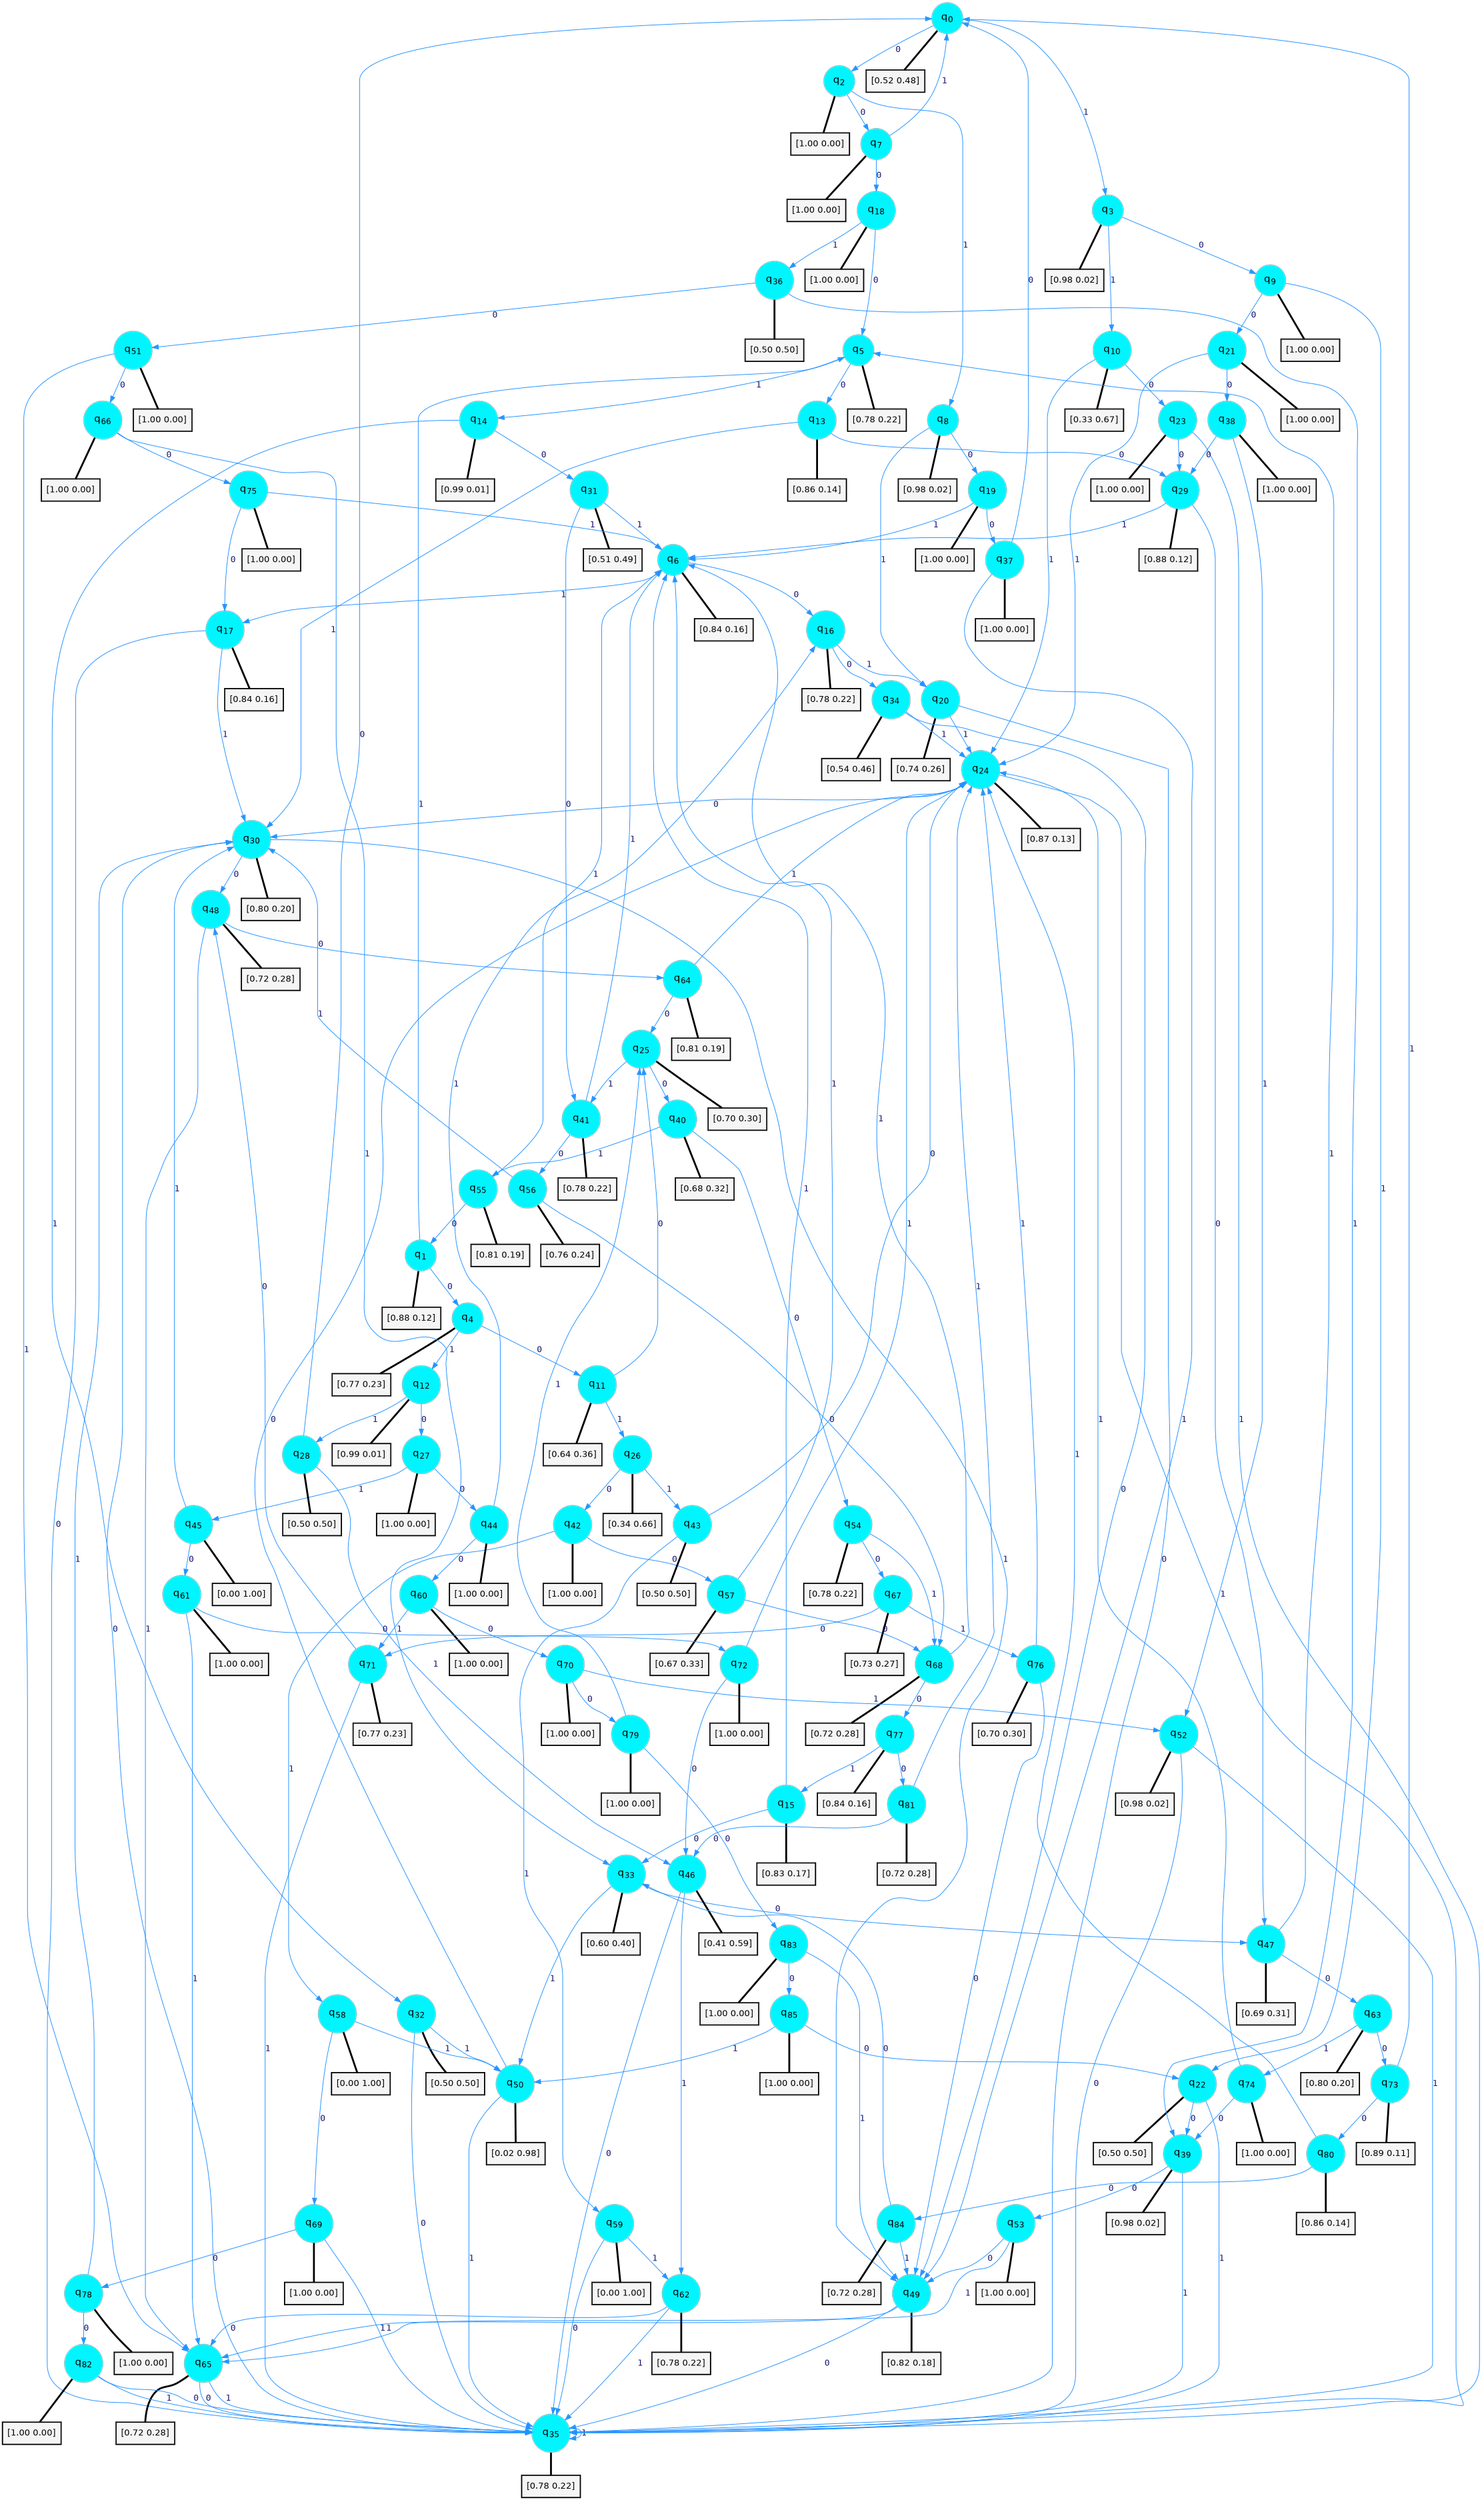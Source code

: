 digraph G {
graph [
bgcolor=transparent, dpi=300, rankdir=TD, size="40,25"];
node [
color=gray, fillcolor=turquoise1, fontcolor=black, fontname=Helvetica, fontsize=16, fontweight=bold, shape=circle, style=filled];
edge [
arrowsize=1, color=dodgerblue1, fontcolor=midnightblue, fontname=courier, fontweight=bold, penwidth=1, style=solid, weight=20];
0[label=<q<SUB>0</SUB>>];
1[label=<q<SUB>1</SUB>>];
2[label=<q<SUB>2</SUB>>];
3[label=<q<SUB>3</SUB>>];
4[label=<q<SUB>4</SUB>>];
5[label=<q<SUB>5</SUB>>];
6[label=<q<SUB>6</SUB>>];
7[label=<q<SUB>7</SUB>>];
8[label=<q<SUB>8</SUB>>];
9[label=<q<SUB>9</SUB>>];
10[label=<q<SUB>10</SUB>>];
11[label=<q<SUB>11</SUB>>];
12[label=<q<SUB>12</SUB>>];
13[label=<q<SUB>13</SUB>>];
14[label=<q<SUB>14</SUB>>];
15[label=<q<SUB>15</SUB>>];
16[label=<q<SUB>16</SUB>>];
17[label=<q<SUB>17</SUB>>];
18[label=<q<SUB>18</SUB>>];
19[label=<q<SUB>19</SUB>>];
20[label=<q<SUB>20</SUB>>];
21[label=<q<SUB>21</SUB>>];
22[label=<q<SUB>22</SUB>>];
23[label=<q<SUB>23</SUB>>];
24[label=<q<SUB>24</SUB>>];
25[label=<q<SUB>25</SUB>>];
26[label=<q<SUB>26</SUB>>];
27[label=<q<SUB>27</SUB>>];
28[label=<q<SUB>28</SUB>>];
29[label=<q<SUB>29</SUB>>];
30[label=<q<SUB>30</SUB>>];
31[label=<q<SUB>31</SUB>>];
32[label=<q<SUB>32</SUB>>];
33[label=<q<SUB>33</SUB>>];
34[label=<q<SUB>34</SUB>>];
35[label=<q<SUB>35</SUB>>];
36[label=<q<SUB>36</SUB>>];
37[label=<q<SUB>37</SUB>>];
38[label=<q<SUB>38</SUB>>];
39[label=<q<SUB>39</SUB>>];
40[label=<q<SUB>40</SUB>>];
41[label=<q<SUB>41</SUB>>];
42[label=<q<SUB>42</SUB>>];
43[label=<q<SUB>43</SUB>>];
44[label=<q<SUB>44</SUB>>];
45[label=<q<SUB>45</SUB>>];
46[label=<q<SUB>46</SUB>>];
47[label=<q<SUB>47</SUB>>];
48[label=<q<SUB>48</SUB>>];
49[label=<q<SUB>49</SUB>>];
50[label=<q<SUB>50</SUB>>];
51[label=<q<SUB>51</SUB>>];
52[label=<q<SUB>52</SUB>>];
53[label=<q<SUB>53</SUB>>];
54[label=<q<SUB>54</SUB>>];
55[label=<q<SUB>55</SUB>>];
56[label=<q<SUB>56</SUB>>];
57[label=<q<SUB>57</SUB>>];
58[label=<q<SUB>58</SUB>>];
59[label=<q<SUB>59</SUB>>];
60[label=<q<SUB>60</SUB>>];
61[label=<q<SUB>61</SUB>>];
62[label=<q<SUB>62</SUB>>];
63[label=<q<SUB>63</SUB>>];
64[label=<q<SUB>64</SUB>>];
65[label=<q<SUB>65</SUB>>];
66[label=<q<SUB>66</SUB>>];
67[label=<q<SUB>67</SUB>>];
68[label=<q<SUB>68</SUB>>];
69[label=<q<SUB>69</SUB>>];
70[label=<q<SUB>70</SUB>>];
71[label=<q<SUB>71</SUB>>];
72[label=<q<SUB>72</SUB>>];
73[label=<q<SUB>73</SUB>>];
74[label=<q<SUB>74</SUB>>];
75[label=<q<SUB>75</SUB>>];
76[label=<q<SUB>76</SUB>>];
77[label=<q<SUB>77</SUB>>];
78[label=<q<SUB>78</SUB>>];
79[label=<q<SUB>79</SUB>>];
80[label=<q<SUB>80</SUB>>];
81[label=<q<SUB>81</SUB>>];
82[label=<q<SUB>82</SUB>>];
83[label=<q<SUB>83</SUB>>];
84[label=<q<SUB>84</SUB>>];
85[label=<q<SUB>85</SUB>>];
86[label="[0.52 0.48]", shape=box,fontcolor=black, fontname=Helvetica, fontsize=14, penwidth=2, fillcolor=whitesmoke,color=black];
87[label="[0.88 0.12]", shape=box,fontcolor=black, fontname=Helvetica, fontsize=14, penwidth=2, fillcolor=whitesmoke,color=black];
88[label="[1.00 0.00]", shape=box,fontcolor=black, fontname=Helvetica, fontsize=14, penwidth=2, fillcolor=whitesmoke,color=black];
89[label="[0.98 0.02]", shape=box,fontcolor=black, fontname=Helvetica, fontsize=14, penwidth=2, fillcolor=whitesmoke,color=black];
90[label="[0.77 0.23]", shape=box,fontcolor=black, fontname=Helvetica, fontsize=14, penwidth=2, fillcolor=whitesmoke,color=black];
91[label="[0.78 0.22]", shape=box,fontcolor=black, fontname=Helvetica, fontsize=14, penwidth=2, fillcolor=whitesmoke,color=black];
92[label="[0.84 0.16]", shape=box,fontcolor=black, fontname=Helvetica, fontsize=14, penwidth=2, fillcolor=whitesmoke,color=black];
93[label="[1.00 0.00]", shape=box,fontcolor=black, fontname=Helvetica, fontsize=14, penwidth=2, fillcolor=whitesmoke,color=black];
94[label="[0.98 0.02]", shape=box,fontcolor=black, fontname=Helvetica, fontsize=14, penwidth=2, fillcolor=whitesmoke,color=black];
95[label="[1.00 0.00]", shape=box,fontcolor=black, fontname=Helvetica, fontsize=14, penwidth=2, fillcolor=whitesmoke,color=black];
96[label="[0.33 0.67]", shape=box,fontcolor=black, fontname=Helvetica, fontsize=14, penwidth=2, fillcolor=whitesmoke,color=black];
97[label="[0.64 0.36]", shape=box,fontcolor=black, fontname=Helvetica, fontsize=14, penwidth=2, fillcolor=whitesmoke,color=black];
98[label="[0.99 0.01]", shape=box,fontcolor=black, fontname=Helvetica, fontsize=14, penwidth=2, fillcolor=whitesmoke,color=black];
99[label="[0.86 0.14]", shape=box,fontcolor=black, fontname=Helvetica, fontsize=14, penwidth=2, fillcolor=whitesmoke,color=black];
100[label="[0.99 0.01]", shape=box,fontcolor=black, fontname=Helvetica, fontsize=14, penwidth=2, fillcolor=whitesmoke,color=black];
101[label="[0.83 0.17]", shape=box,fontcolor=black, fontname=Helvetica, fontsize=14, penwidth=2, fillcolor=whitesmoke,color=black];
102[label="[0.78 0.22]", shape=box,fontcolor=black, fontname=Helvetica, fontsize=14, penwidth=2, fillcolor=whitesmoke,color=black];
103[label="[0.84 0.16]", shape=box,fontcolor=black, fontname=Helvetica, fontsize=14, penwidth=2, fillcolor=whitesmoke,color=black];
104[label="[1.00 0.00]", shape=box,fontcolor=black, fontname=Helvetica, fontsize=14, penwidth=2, fillcolor=whitesmoke,color=black];
105[label="[1.00 0.00]", shape=box,fontcolor=black, fontname=Helvetica, fontsize=14, penwidth=2, fillcolor=whitesmoke,color=black];
106[label="[0.74 0.26]", shape=box,fontcolor=black, fontname=Helvetica, fontsize=14, penwidth=2, fillcolor=whitesmoke,color=black];
107[label="[1.00 0.00]", shape=box,fontcolor=black, fontname=Helvetica, fontsize=14, penwidth=2, fillcolor=whitesmoke,color=black];
108[label="[0.50 0.50]", shape=box,fontcolor=black, fontname=Helvetica, fontsize=14, penwidth=2, fillcolor=whitesmoke,color=black];
109[label="[1.00 0.00]", shape=box,fontcolor=black, fontname=Helvetica, fontsize=14, penwidth=2, fillcolor=whitesmoke,color=black];
110[label="[0.87 0.13]", shape=box,fontcolor=black, fontname=Helvetica, fontsize=14, penwidth=2, fillcolor=whitesmoke,color=black];
111[label="[0.70 0.30]", shape=box,fontcolor=black, fontname=Helvetica, fontsize=14, penwidth=2, fillcolor=whitesmoke,color=black];
112[label="[0.34 0.66]", shape=box,fontcolor=black, fontname=Helvetica, fontsize=14, penwidth=2, fillcolor=whitesmoke,color=black];
113[label="[1.00 0.00]", shape=box,fontcolor=black, fontname=Helvetica, fontsize=14, penwidth=2, fillcolor=whitesmoke,color=black];
114[label="[0.50 0.50]", shape=box,fontcolor=black, fontname=Helvetica, fontsize=14, penwidth=2, fillcolor=whitesmoke,color=black];
115[label="[0.88 0.12]", shape=box,fontcolor=black, fontname=Helvetica, fontsize=14, penwidth=2, fillcolor=whitesmoke,color=black];
116[label="[0.80 0.20]", shape=box,fontcolor=black, fontname=Helvetica, fontsize=14, penwidth=2, fillcolor=whitesmoke,color=black];
117[label="[0.51 0.49]", shape=box,fontcolor=black, fontname=Helvetica, fontsize=14, penwidth=2, fillcolor=whitesmoke,color=black];
118[label="[0.50 0.50]", shape=box,fontcolor=black, fontname=Helvetica, fontsize=14, penwidth=2, fillcolor=whitesmoke,color=black];
119[label="[0.60 0.40]", shape=box,fontcolor=black, fontname=Helvetica, fontsize=14, penwidth=2, fillcolor=whitesmoke,color=black];
120[label="[0.54 0.46]", shape=box,fontcolor=black, fontname=Helvetica, fontsize=14, penwidth=2, fillcolor=whitesmoke,color=black];
121[label="[0.78 0.22]", shape=box,fontcolor=black, fontname=Helvetica, fontsize=14, penwidth=2, fillcolor=whitesmoke,color=black];
122[label="[0.50 0.50]", shape=box,fontcolor=black, fontname=Helvetica, fontsize=14, penwidth=2, fillcolor=whitesmoke,color=black];
123[label="[1.00 0.00]", shape=box,fontcolor=black, fontname=Helvetica, fontsize=14, penwidth=2, fillcolor=whitesmoke,color=black];
124[label="[1.00 0.00]", shape=box,fontcolor=black, fontname=Helvetica, fontsize=14, penwidth=2, fillcolor=whitesmoke,color=black];
125[label="[0.98 0.02]", shape=box,fontcolor=black, fontname=Helvetica, fontsize=14, penwidth=2, fillcolor=whitesmoke,color=black];
126[label="[0.68 0.32]", shape=box,fontcolor=black, fontname=Helvetica, fontsize=14, penwidth=2, fillcolor=whitesmoke,color=black];
127[label="[0.78 0.22]", shape=box,fontcolor=black, fontname=Helvetica, fontsize=14, penwidth=2, fillcolor=whitesmoke,color=black];
128[label="[1.00 0.00]", shape=box,fontcolor=black, fontname=Helvetica, fontsize=14, penwidth=2, fillcolor=whitesmoke,color=black];
129[label="[0.50 0.50]", shape=box,fontcolor=black, fontname=Helvetica, fontsize=14, penwidth=2, fillcolor=whitesmoke,color=black];
130[label="[1.00 0.00]", shape=box,fontcolor=black, fontname=Helvetica, fontsize=14, penwidth=2, fillcolor=whitesmoke,color=black];
131[label="[0.00 1.00]", shape=box,fontcolor=black, fontname=Helvetica, fontsize=14, penwidth=2, fillcolor=whitesmoke,color=black];
132[label="[0.41 0.59]", shape=box,fontcolor=black, fontname=Helvetica, fontsize=14, penwidth=2, fillcolor=whitesmoke,color=black];
133[label="[0.69 0.31]", shape=box,fontcolor=black, fontname=Helvetica, fontsize=14, penwidth=2, fillcolor=whitesmoke,color=black];
134[label="[0.72 0.28]", shape=box,fontcolor=black, fontname=Helvetica, fontsize=14, penwidth=2, fillcolor=whitesmoke,color=black];
135[label="[0.82 0.18]", shape=box,fontcolor=black, fontname=Helvetica, fontsize=14, penwidth=2, fillcolor=whitesmoke,color=black];
136[label="[0.02 0.98]", shape=box,fontcolor=black, fontname=Helvetica, fontsize=14, penwidth=2, fillcolor=whitesmoke,color=black];
137[label="[1.00 0.00]", shape=box,fontcolor=black, fontname=Helvetica, fontsize=14, penwidth=2, fillcolor=whitesmoke,color=black];
138[label="[0.98 0.02]", shape=box,fontcolor=black, fontname=Helvetica, fontsize=14, penwidth=2, fillcolor=whitesmoke,color=black];
139[label="[1.00 0.00]", shape=box,fontcolor=black, fontname=Helvetica, fontsize=14, penwidth=2, fillcolor=whitesmoke,color=black];
140[label="[0.78 0.22]", shape=box,fontcolor=black, fontname=Helvetica, fontsize=14, penwidth=2, fillcolor=whitesmoke,color=black];
141[label="[0.81 0.19]", shape=box,fontcolor=black, fontname=Helvetica, fontsize=14, penwidth=2, fillcolor=whitesmoke,color=black];
142[label="[0.76 0.24]", shape=box,fontcolor=black, fontname=Helvetica, fontsize=14, penwidth=2, fillcolor=whitesmoke,color=black];
143[label="[0.67 0.33]", shape=box,fontcolor=black, fontname=Helvetica, fontsize=14, penwidth=2, fillcolor=whitesmoke,color=black];
144[label="[0.00 1.00]", shape=box,fontcolor=black, fontname=Helvetica, fontsize=14, penwidth=2, fillcolor=whitesmoke,color=black];
145[label="[0.00 1.00]", shape=box,fontcolor=black, fontname=Helvetica, fontsize=14, penwidth=2, fillcolor=whitesmoke,color=black];
146[label="[1.00 0.00]", shape=box,fontcolor=black, fontname=Helvetica, fontsize=14, penwidth=2, fillcolor=whitesmoke,color=black];
147[label="[1.00 0.00]", shape=box,fontcolor=black, fontname=Helvetica, fontsize=14, penwidth=2, fillcolor=whitesmoke,color=black];
148[label="[0.78 0.22]", shape=box,fontcolor=black, fontname=Helvetica, fontsize=14, penwidth=2, fillcolor=whitesmoke,color=black];
149[label="[0.80 0.20]", shape=box,fontcolor=black, fontname=Helvetica, fontsize=14, penwidth=2, fillcolor=whitesmoke,color=black];
150[label="[0.81 0.19]", shape=box,fontcolor=black, fontname=Helvetica, fontsize=14, penwidth=2, fillcolor=whitesmoke,color=black];
151[label="[0.72 0.28]", shape=box,fontcolor=black, fontname=Helvetica, fontsize=14, penwidth=2, fillcolor=whitesmoke,color=black];
152[label="[1.00 0.00]", shape=box,fontcolor=black, fontname=Helvetica, fontsize=14, penwidth=2, fillcolor=whitesmoke,color=black];
153[label="[0.73 0.27]", shape=box,fontcolor=black, fontname=Helvetica, fontsize=14, penwidth=2, fillcolor=whitesmoke,color=black];
154[label="[0.72 0.28]", shape=box,fontcolor=black, fontname=Helvetica, fontsize=14, penwidth=2, fillcolor=whitesmoke,color=black];
155[label="[1.00 0.00]", shape=box,fontcolor=black, fontname=Helvetica, fontsize=14, penwidth=2, fillcolor=whitesmoke,color=black];
156[label="[1.00 0.00]", shape=box,fontcolor=black, fontname=Helvetica, fontsize=14, penwidth=2, fillcolor=whitesmoke,color=black];
157[label="[0.77 0.23]", shape=box,fontcolor=black, fontname=Helvetica, fontsize=14, penwidth=2, fillcolor=whitesmoke,color=black];
158[label="[1.00 0.00]", shape=box,fontcolor=black, fontname=Helvetica, fontsize=14, penwidth=2, fillcolor=whitesmoke,color=black];
159[label="[0.89 0.11]", shape=box,fontcolor=black, fontname=Helvetica, fontsize=14, penwidth=2, fillcolor=whitesmoke,color=black];
160[label="[1.00 0.00]", shape=box,fontcolor=black, fontname=Helvetica, fontsize=14, penwidth=2, fillcolor=whitesmoke,color=black];
161[label="[1.00 0.00]", shape=box,fontcolor=black, fontname=Helvetica, fontsize=14, penwidth=2, fillcolor=whitesmoke,color=black];
162[label="[0.70 0.30]", shape=box,fontcolor=black, fontname=Helvetica, fontsize=14, penwidth=2, fillcolor=whitesmoke,color=black];
163[label="[0.84 0.16]", shape=box,fontcolor=black, fontname=Helvetica, fontsize=14, penwidth=2, fillcolor=whitesmoke,color=black];
164[label="[1.00 0.00]", shape=box,fontcolor=black, fontname=Helvetica, fontsize=14, penwidth=2, fillcolor=whitesmoke,color=black];
165[label="[1.00 0.00]", shape=box,fontcolor=black, fontname=Helvetica, fontsize=14, penwidth=2, fillcolor=whitesmoke,color=black];
166[label="[0.86 0.14]", shape=box,fontcolor=black, fontname=Helvetica, fontsize=14, penwidth=2, fillcolor=whitesmoke,color=black];
167[label="[0.72 0.28]", shape=box,fontcolor=black, fontname=Helvetica, fontsize=14, penwidth=2, fillcolor=whitesmoke,color=black];
168[label="[1.00 0.00]", shape=box,fontcolor=black, fontname=Helvetica, fontsize=14, penwidth=2, fillcolor=whitesmoke,color=black];
169[label="[1.00 0.00]", shape=box,fontcolor=black, fontname=Helvetica, fontsize=14, penwidth=2, fillcolor=whitesmoke,color=black];
170[label="[0.72 0.28]", shape=box,fontcolor=black, fontname=Helvetica, fontsize=14, penwidth=2, fillcolor=whitesmoke,color=black];
171[label="[1.00 0.00]", shape=box,fontcolor=black, fontname=Helvetica, fontsize=14, penwidth=2, fillcolor=whitesmoke,color=black];
0->2 [label=0];
0->3 [label=1];
0->86 [arrowhead=none, penwidth=3,color=black];
1->4 [label=0];
1->5 [label=1];
1->87 [arrowhead=none, penwidth=3,color=black];
2->7 [label=0];
2->8 [label=1];
2->88 [arrowhead=none, penwidth=3,color=black];
3->9 [label=0];
3->10 [label=1];
3->89 [arrowhead=none, penwidth=3,color=black];
4->11 [label=0];
4->12 [label=1];
4->90 [arrowhead=none, penwidth=3,color=black];
5->13 [label=0];
5->14 [label=1];
5->91 [arrowhead=none, penwidth=3,color=black];
6->16 [label=0];
6->17 [label=1];
6->92 [arrowhead=none, penwidth=3,color=black];
7->18 [label=0];
7->0 [label=1];
7->93 [arrowhead=none, penwidth=3,color=black];
8->19 [label=0];
8->20 [label=1];
8->94 [arrowhead=none, penwidth=3,color=black];
9->21 [label=0];
9->22 [label=1];
9->95 [arrowhead=none, penwidth=3,color=black];
10->23 [label=0];
10->24 [label=1];
10->96 [arrowhead=none, penwidth=3,color=black];
11->25 [label=0];
11->26 [label=1];
11->97 [arrowhead=none, penwidth=3,color=black];
12->27 [label=0];
12->28 [label=1];
12->98 [arrowhead=none, penwidth=3,color=black];
13->29 [label=0];
13->30 [label=1];
13->99 [arrowhead=none, penwidth=3,color=black];
14->31 [label=0];
14->32 [label=1];
14->100 [arrowhead=none, penwidth=3,color=black];
15->33 [label=0];
15->6 [label=1];
15->101 [arrowhead=none, penwidth=3,color=black];
16->34 [label=0];
16->20 [label=1];
16->102 [arrowhead=none, penwidth=3,color=black];
17->35 [label=0];
17->30 [label=1];
17->103 [arrowhead=none, penwidth=3,color=black];
18->5 [label=0];
18->36 [label=1];
18->104 [arrowhead=none, penwidth=3,color=black];
19->37 [label=0];
19->6 [label=1];
19->105 [arrowhead=none, penwidth=3,color=black];
20->35 [label=0];
20->24 [label=1];
20->106 [arrowhead=none, penwidth=3,color=black];
21->38 [label=0];
21->24 [label=1];
21->107 [arrowhead=none, penwidth=3,color=black];
22->39 [label=0];
22->35 [label=1];
22->108 [arrowhead=none, penwidth=3,color=black];
23->29 [label=0];
23->35 [label=1];
23->109 [arrowhead=none, penwidth=3,color=black];
24->30 [label=0];
24->35 [label=1];
24->110 [arrowhead=none, penwidth=3,color=black];
25->40 [label=0];
25->41 [label=1];
25->111 [arrowhead=none, penwidth=3,color=black];
26->42 [label=0];
26->43 [label=1];
26->112 [arrowhead=none, penwidth=3,color=black];
27->44 [label=0];
27->45 [label=1];
27->113 [arrowhead=none, penwidth=3,color=black];
28->0 [label=0];
28->46 [label=1];
28->114 [arrowhead=none, penwidth=3,color=black];
29->47 [label=0];
29->6 [label=1];
29->115 [arrowhead=none, penwidth=3,color=black];
30->48 [label=0];
30->49 [label=1];
30->116 [arrowhead=none, penwidth=3,color=black];
31->41 [label=0];
31->6 [label=1];
31->117 [arrowhead=none, penwidth=3,color=black];
32->35 [label=0];
32->50 [label=1];
32->118 [arrowhead=none, penwidth=3,color=black];
33->47 [label=0];
33->50 [label=1];
33->119 [arrowhead=none, penwidth=3,color=black];
34->49 [label=0];
34->24 [label=1];
34->120 [arrowhead=none, penwidth=3,color=black];
35->30 [label=0];
35->35 [label=1];
35->121 [arrowhead=none, penwidth=3,color=black];
36->51 [label=0];
36->39 [label=1];
36->122 [arrowhead=none, penwidth=3,color=black];
37->0 [label=0];
37->49 [label=1];
37->123 [arrowhead=none, penwidth=3,color=black];
38->29 [label=0];
38->52 [label=1];
38->124 [arrowhead=none, penwidth=3,color=black];
39->53 [label=0];
39->35 [label=1];
39->125 [arrowhead=none, penwidth=3,color=black];
40->54 [label=0];
40->55 [label=1];
40->126 [arrowhead=none, penwidth=3,color=black];
41->56 [label=0];
41->6 [label=1];
41->127 [arrowhead=none, penwidth=3,color=black];
42->57 [label=0];
42->58 [label=1];
42->128 [arrowhead=none, penwidth=3,color=black];
43->24 [label=0];
43->59 [label=1];
43->129 [arrowhead=none, penwidth=3,color=black];
44->60 [label=0];
44->16 [label=1];
44->130 [arrowhead=none, penwidth=3,color=black];
45->61 [label=0];
45->30 [label=1];
45->131 [arrowhead=none, penwidth=3,color=black];
46->35 [label=0];
46->62 [label=1];
46->132 [arrowhead=none, penwidth=3,color=black];
47->63 [label=0];
47->5 [label=1];
47->133 [arrowhead=none, penwidth=3,color=black];
48->64 [label=0];
48->65 [label=1];
48->134 [arrowhead=none, penwidth=3,color=black];
49->35 [label=0];
49->65 [label=1];
49->135 [arrowhead=none, penwidth=3,color=black];
50->24 [label=0];
50->35 [label=1];
50->136 [arrowhead=none, penwidth=3,color=black];
51->66 [label=0];
51->65 [label=1];
51->137 [arrowhead=none, penwidth=3,color=black];
52->35 [label=0];
52->35 [label=1];
52->138 [arrowhead=none, penwidth=3,color=black];
53->49 [label=0];
53->65 [label=1];
53->139 [arrowhead=none, penwidth=3,color=black];
54->67 [label=0];
54->68 [label=1];
54->140 [arrowhead=none, penwidth=3,color=black];
55->1 [label=0];
55->6 [label=1];
55->141 [arrowhead=none, penwidth=3,color=black];
56->68 [label=0];
56->30 [label=1];
56->142 [arrowhead=none, penwidth=3,color=black];
57->68 [label=0];
57->6 [label=1];
57->143 [arrowhead=none, penwidth=3,color=black];
58->69 [label=0];
58->50 [label=1];
58->144 [arrowhead=none, penwidth=3,color=black];
59->35 [label=0];
59->62 [label=1];
59->145 [arrowhead=none, penwidth=3,color=black];
60->70 [label=0];
60->71 [label=1];
60->146 [arrowhead=none, penwidth=3,color=black];
61->72 [label=0];
61->65 [label=1];
61->147 [arrowhead=none, penwidth=3,color=black];
62->65 [label=0];
62->35 [label=1];
62->148 [arrowhead=none, penwidth=3,color=black];
63->73 [label=0];
63->74 [label=1];
63->149 [arrowhead=none, penwidth=3,color=black];
64->25 [label=0];
64->24 [label=1];
64->150 [arrowhead=none, penwidth=3,color=black];
65->35 [label=0];
65->35 [label=1];
65->151 [arrowhead=none, penwidth=3,color=black];
66->75 [label=0];
66->33 [label=1];
66->152 [arrowhead=none, penwidth=3,color=black];
67->71 [label=0];
67->76 [label=1];
67->153 [arrowhead=none, penwidth=3,color=black];
68->77 [label=0];
68->6 [label=1];
68->154 [arrowhead=none, penwidth=3,color=black];
69->78 [label=0];
69->35 [label=1];
69->155 [arrowhead=none, penwidth=3,color=black];
70->79 [label=0];
70->52 [label=1];
70->156 [arrowhead=none, penwidth=3,color=black];
71->48 [label=0];
71->35 [label=1];
71->157 [arrowhead=none, penwidth=3,color=black];
72->46 [label=0];
72->24 [label=1];
72->158 [arrowhead=none, penwidth=3,color=black];
73->80 [label=0];
73->0 [label=1];
73->159 [arrowhead=none, penwidth=3,color=black];
74->39 [label=0];
74->24 [label=1];
74->160 [arrowhead=none, penwidth=3,color=black];
75->17 [label=0];
75->6 [label=1];
75->161 [arrowhead=none, penwidth=3,color=black];
76->49 [label=0];
76->24 [label=1];
76->162 [arrowhead=none, penwidth=3,color=black];
77->81 [label=0];
77->15 [label=1];
77->163 [arrowhead=none, penwidth=3,color=black];
78->82 [label=0];
78->30 [label=1];
78->164 [arrowhead=none, penwidth=3,color=black];
79->83 [label=0];
79->25 [label=1];
79->165 [arrowhead=none, penwidth=3,color=black];
80->84 [label=0];
80->24 [label=1];
80->166 [arrowhead=none, penwidth=3,color=black];
81->46 [label=0];
81->24 [label=1];
81->167 [arrowhead=none, penwidth=3,color=black];
82->35 [label=0];
82->35 [label=1];
82->168 [arrowhead=none, penwidth=3,color=black];
83->85 [label=0];
83->49 [label=1];
83->169 [arrowhead=none, penwidth=3,color=black];
84->33 [label=0];
84->49 [label=1];
84->170 [arrowhead=none, penwidth=3,color=black];
85->22 [label=0];
85->50 [label=1];
85->171 [arrowhead=none, penwidth=3,color=black];
}
